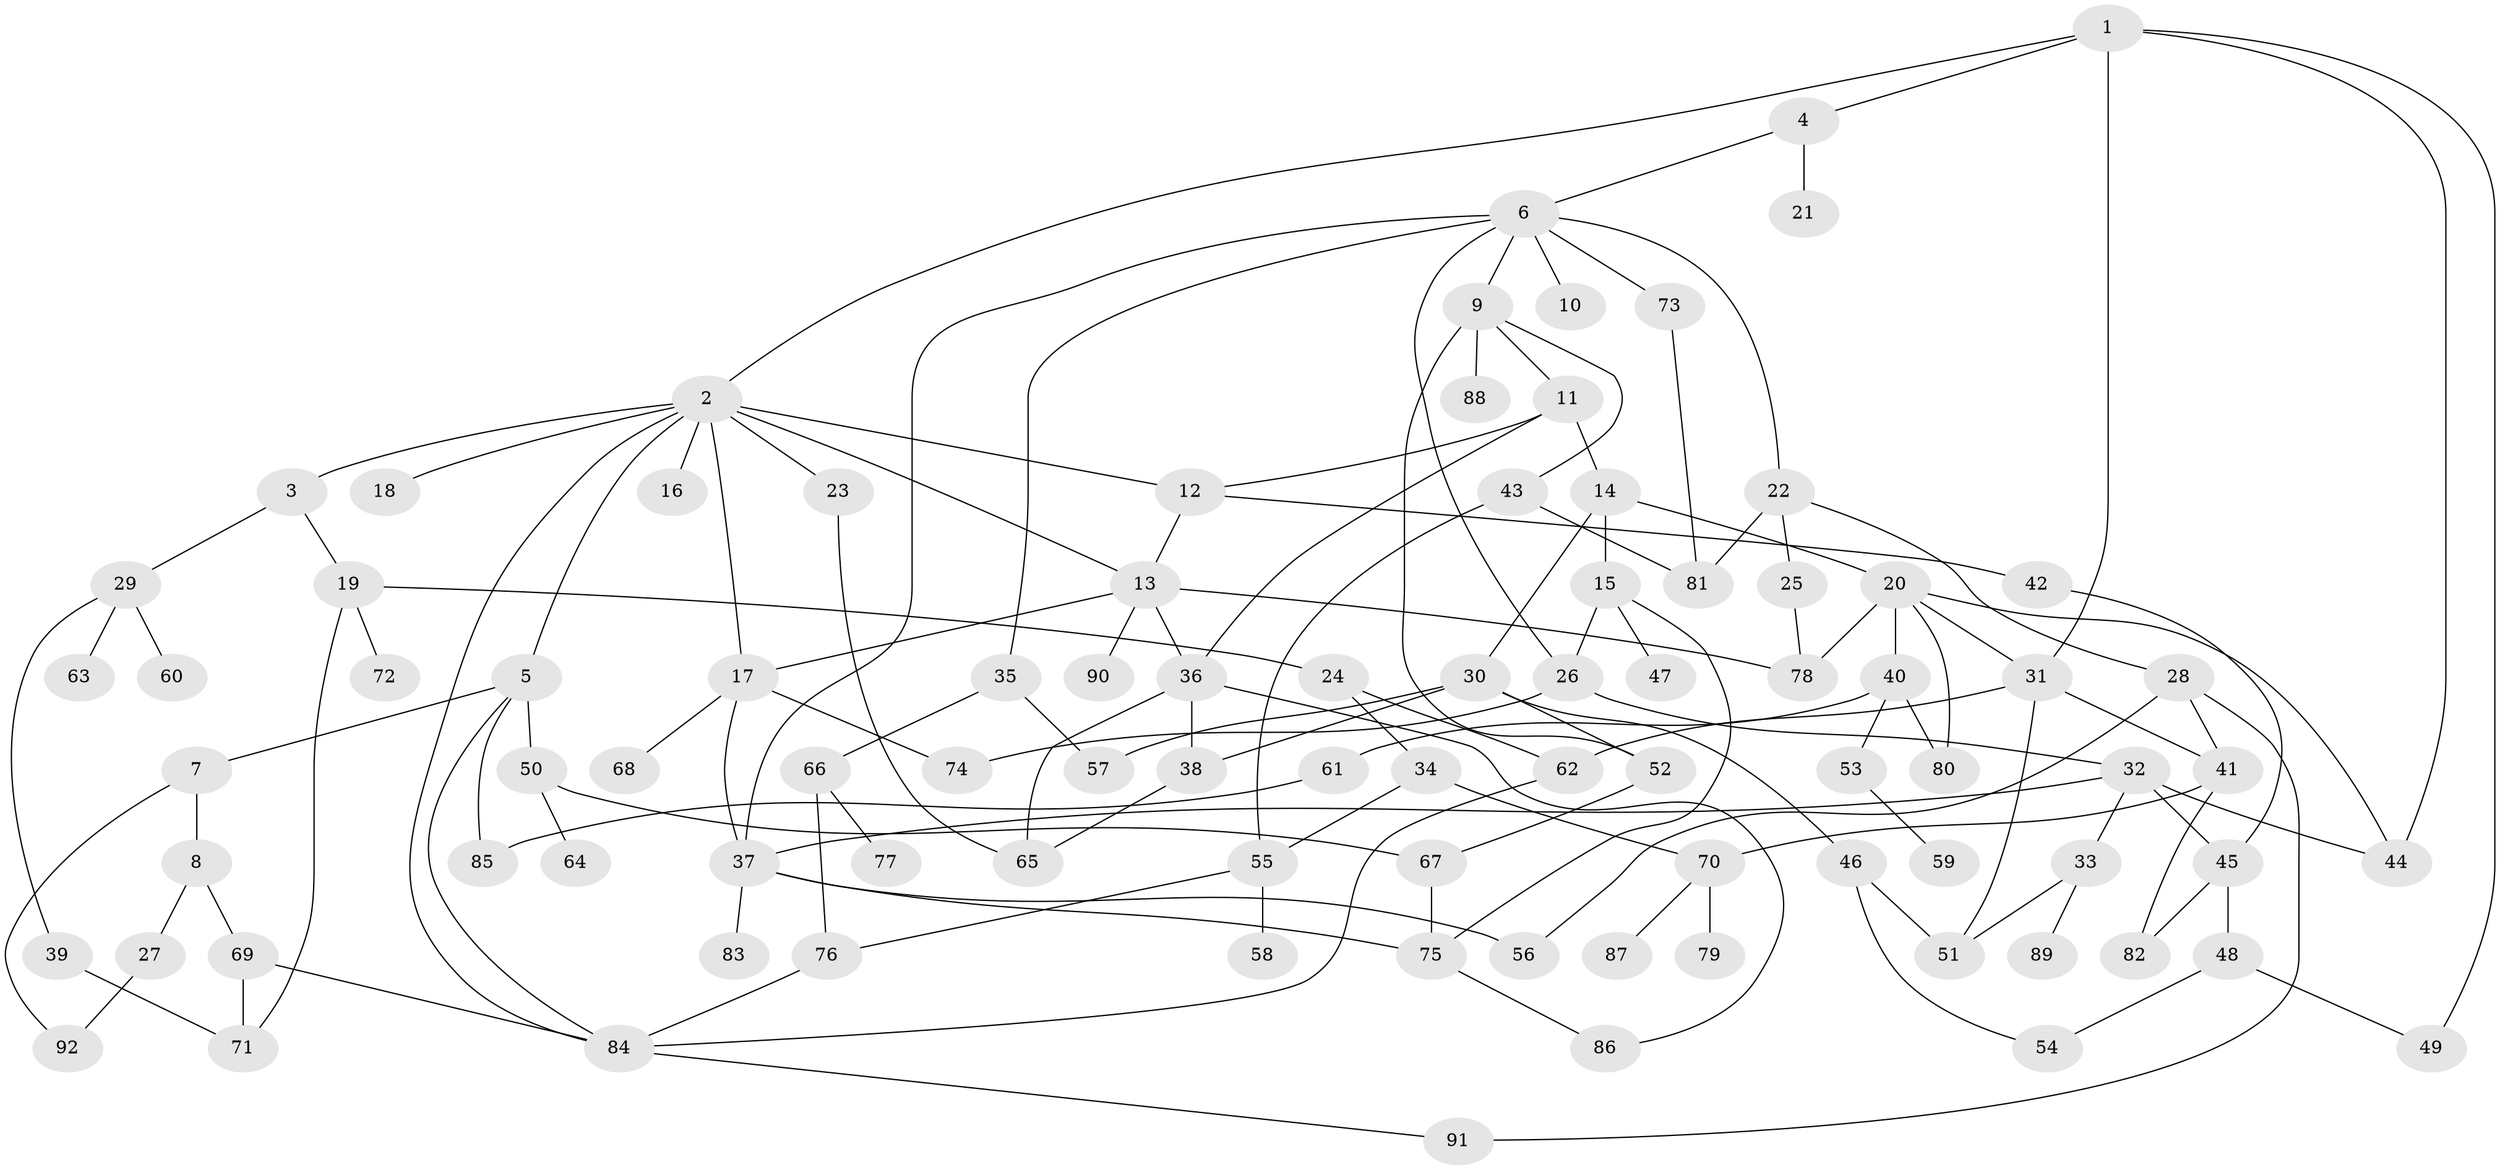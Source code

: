 // Generated by graph-tools (version 1.1) at 2025/13/03/09/25 04:13:37]
// undirected, 92 vertices, 137 edges
graph export_dot {
graph [start="1"]
  node [color=gray90,style=filled];
  1;
  2;
  3;
  4;
  5;
  6;
  7;
  8;
  9;
  10;
  11;
  12;
  13;
  14;
  15;
  16;
  17;
  18;
  19;
  20;
  21;
  22;
  23;
  24;
  25;
  26;
  27;
  28;
  29;
  30;
  31;
  32;
  33;
  34;
  35;
  36;
  37;
  38;
  39;
  40;
  41;
  42;
  43;
  44;
  45;
  46;
  47;
  48;
  49;
  50;
  51;
  52;
  53;
  54;
  55;
  56;
  57;
  58;
  59;
  60;
  61;
  62;
  63;
  64;
  65;
  66;
  67;
  68;
  69;
  70;
  71;
  72;
  73;
  74;
  75;
  76;
  77;
  78;
  79;
  80;
  81;
  82;
  83;
  84;
  85;
  86;
  87;
  88;
  89;
  90;
  91;
  92;
  1 -- 2;
  1 -- 4;
  1 -- 44;
  1 -- 49;
  1 -- 31;
  2 -- 3;
  2 -- 5;
  2 -- 13;
  2 -- 16;
  2 -- 17;
  2 -- 18;
  2 -- 23;
  2 -- 84;
  2 -- 12;
  3 -- 19;
  3 -- 29;
  4 -- 6;
  4 -- 21;
  5 -- 7;
  5 -- 50;
  5 -- 85;
  5 -- 84;
  6 -- 9;
  6 -- 10;
  6 -- 22;
  6 -- 35;
  6 -- 37;
  6 -- 73;
  6 -- 26;
  7 -- 8;
  7 -- 92;
  8 -- 27;
  8 -- 69;
  9 -- 11;
  9 -- 43;
  9 -- 52;
  9 -- 88;
  11 -- 12;
  11 -- 14;
  11 -- 36;
  12 -- 42;
  12 -- 13;
  13 -- 78;
  13 -- 90;
  13 -- 17;
  13 -- 36;
  14 -- 15;
  14 -- 20;
  14 -- 30;
  15 -- 26;
  15 -- 47;
  15 -- 75;
  17 -- 68;
  17 -- 74;
  17 -- 37;
  19 -- 24;
  19 -- 72;
  19 -- 71;
  20 -- 31;
  20 -- 40;
  20 -- 80;
  20 -- 78;
  20 -- 44;
  22 -- 25;
  22 -- 28;
  22 -- 81;
  23 -- 65;
  24 -- 34;
  24 -- 62;
  25 -- 78;
  26 -- 32;
  26 -- 74;
  27 -- 92;
  28 -- 91;
  28 -- 56;
  28 -- 41;
  29 -- 39;
  29 -- 60;
  29 -- 63;
  30 -- 46;
  30 -- 38;
  30 -- 52;
  30 -- 57;
  31 -- 41;
  31 -- 62;
  31 -- 51;
  32 -- 33;
  32 -- 45;
  32 -- 44;
  32 -- 37;
  33 -- 89;
  33 -- 51;
  34 -- 70;
  34 -- 55;
  35 -- 57;
  35 -- 66;
  36 -- 38;
  36 -- 86;
  36 -- 65;
  37 -- 56;
  37 -- 83;
  37 -- 75;
  38 -- 65;
  39 -- 71;
  40 -- 53;
  40 -- 61;
  40 -- 80;
  41 -- 70;
  41 -- 82;
  42 -- 45;
  43 -- 55;
  43 -- 81;
  45 -- 48;
  45 -- 82;
  46 -- 51;
  46 -- 54;
  48 -- 54;
  48 -- 49;
  50 -- 64;
  50 -- 67;
  52 -- 67;
  53 -- 59;
  55 -- 58;
  55 -- 76;
  61 -- 85;
  62 -- 84;
  66 -- 77;
  66 -- 76;
  67 -- 75;
  69 -- 71;
  69 -- 84;
  70 -- 79;
  70 -- 87;
  73 -- 81;
  75 -- 86;
  76 -- 84;
  84 -- 91;
}
